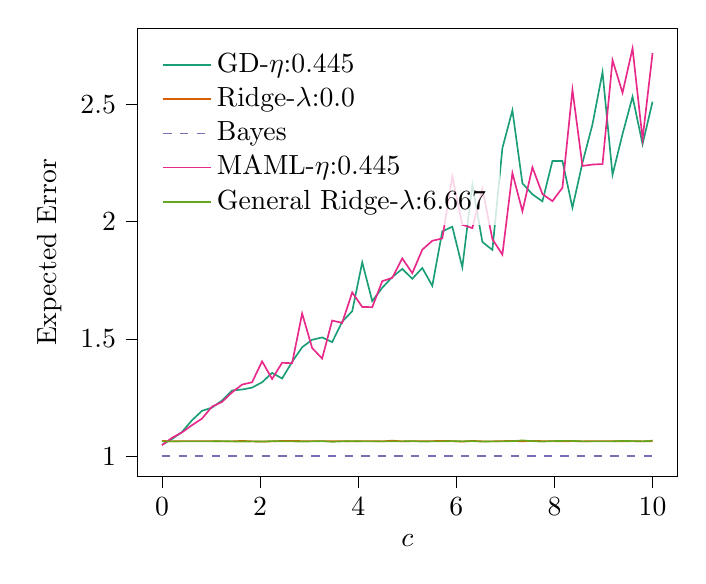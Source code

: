 % This file was created with tikzplotlib v0.10.1.
\begin{tikzpicture}

\definecolor{chocolate217952}{RGB}{217,95,2}
\definecolor{darkcyan27158119}{RGB}{27,158,119}
\definecolor{darkgray176}{RGB}{176,176,176}
\definecolor{deeppink23141138}{RGB}{231,41,138}
\definecolor{lightslategray117112179}{RGB}{117,112,179}
\definecolor{olivedrab10216630}{RGB}{102,166,30}

\begin{axis}[
legend cell align={left},
legend style={
  fill opacity=0.8,
  draw opacity=1,
  text opacity=1,
  at={(0.03,0.97)},
  anchor=north west,
  draw=none
},
tick align=outside,
tick pos=left,
x grid style={darkgray176},
xlabel={\(\displaystyle c\)},
xmin=-0.5, xmax=10.5,
xtick style={color=black},
y grid style={darkgray176},
ylabel={Expected Error},
ymin=0.913, ymax=2.824,
ytick style={color=black}
]
\addplot [semithick, darkcyan27158119]
table {%
0 1.048
0.204 1.073
0.408 1.103
0.612 1.153
0.816 1.193
1.02 1.207
1.224 1.237
1.429 1.28
1.633 1.284
1.837 1.292
2.041 1.315
2.245 1.355
2.449 1.331
2.653 1.402
2.857 1.464
3.061 1.496
3.265 1.506
3.469 1.486
3.673 1.573
3.878 1.618
4.082 1.826
4.286 1.661
4.49 1.718
4.694 1.763
4.898 1.798
5.102 1.756
5.306 1.802
5.51 1.726
5.714 1.958
5.918 1.978
6.122 1.805
6.327 2.156
6.531 1.913
6.735 1.879
6.939 2.313
7.143 2.474
7.347 2.163
7.551 2.116
7.755 2.086
7.959 2.258
8.163 2.258
8.367 2.059
8.571 2.25
8.776 2.415
8.98 2.637
9.184 2.199
9.388 2.373
9.592 2.532
9.796 2.33
10 2.511
};
\addlegendentry{GD-$\eta$:0.445}
\addplot [semithick, chocolate217952]
table {%
0 1.065
0.204 1.063
0.408 1.064
0.612 1.064
0.816 1.064
1.02 1.064
1.224 1.063
1.429 1.063
1.633 1.065
1.837 1.063
2.041 1.062
2.245 1.063
2.449 1.065
2.653 1.065
2.857 1.064
3.061 1.064
3.265 1.064
3.469 1.064
3.673 1.064
3.878 1.063
4.082 1.064
4.286 1.064
4.49 1.063
4.694 1.066
4.898 1.063
5.102 1.064
5.306 1.064
5.51 1.064
5.714 1.065
5.918 1.064
6.122 1.062
6.327 1.065
6.531 1.063
6.735 1.063
6.939 1.064
7.143 1.065
7.347 1.063
7.551 1.065
7.755 1.064
7.959 1.064
8.163 1.063
8.367 1.064
8.571 1.063
8.776 1.064
8.98 1.064
9.184 1.064
9.388 1.063
9.592 1.064
9.796 1.063
10 1.064
};
\addlegendentry{Ridge-$\lambda$:0.0}
\addplot [semithick, lightslategray117112179, dashed]
table {%
0 1.0
0.204 1.0
0.408 1.0
0.612 1.0
0.816 1.0
1.02 1.0
1.224 1.0
1.429 1.0
1.633 1.0
1.837 1.0
2.041 1.0
2.245 1.0
2.449 1.0
2.653 1.0
2.857 1.0
3.061 1.0
3.265 1.0
3.469 1.0
3.673 1.0
3.878 1.0
4.082 1.0
4.286 1.0
4.49 1.0
4.694 1.0
4.898 1.0
5.102 1.0
5.306 1.0
5.51 1.0
5.714 1.0
5.918 1.0
6.122 1.0
6.327 1.0
6.531 1.0
6.735 1.0
6.939 1.0
7.143 1.0
7.347 1.0
7.551 1.0
7.755 1.0
7.959 1.0
8.163 1.0
8.367 1.0
8.571 1.0
8.776 1.0
8.98 1.0
9.184 1.0
9.388 1.0
9.592 1.0
9.796 1.0
10 1.0
};
\addlegendentry{Bayes}
\addplot [semithick, deeppink23141138]
table {%
0 1.047
0.204 1.078
0.408 1.101
0.612 1.132
0.816 1.16
1.02 1.211
1.224 1.231
1.429 1.272
1.633 1.305
1.837 1.315
2.041 1.404
2.245 1.329
2.449 1.398
2.653 1.396
2.857 1.608
3.061 1.461
3.265 1.416
3.469 1.578
3.673 1.568
3.878 1.698
4.082 1.636
4.286 1.635
4.49 1.746
4.694 1.76
4.898 1.843
5.102 1.78
5.306 1.88
5.51 1.918
5.714 1.928
5.918 2.192
6.122 1.986
6.327 1.972
6.531 2.14
6.735 1.925
6.939 1.859
7.143 2.207
7.347 2.044
7.551 2.231
7.755 2.117
7.959 2.087
8.163 2.144
8.367 2.562
8.571 2.237
8.776 2.243
8.98 2.245
9.184 2.688
9.388 2.549
9.592 2.738
9.796 2.352
10 2.718
};
\addlegendentry{MAML-$\eta$:0.445}
\addplot [semithick, olivedrab10216630]
table {%
0 1.063
0.204 1.063
0.408 1.063
0.612 1.063
0.816 1.063
1.02 1.063
1.224 1.064
1.429 1.063
1.633 1.062
1.837 1.063
2.041 1.062
2.245 1.064
2.449 1.063
2.653 1.063
2.857 1.062
3.061 1.063
3.265 1.064
3.469 1.061
3.673 1.063
3.878 1.064
4.082 1.063
4.286 1.063
4.49 1.063
4.694 1.063
4.898 1.063
5.102 1.064
5.306 1.062
5.51 1.063
5.714 1.063
5.918 1.064
6.122 1.063
6.327 1.064
6.531 1.062
6.735 1.063
6.939 1.063
7.143 1.064
7.347 1.067
7.551 1.064
7.755 1.062
7.959 1.064
8.163 1.065
8.367 1.065
8.571 1.063
8.776 1.063
8.98 1.063
9.184 1.063
9.388 1.065
9.592 1.064
9.796 1.063
10 1.066
};
\addlegendentry{General Ridge-$\lambda$:6.667}
\end{axis}

\end{tikzpicture}
